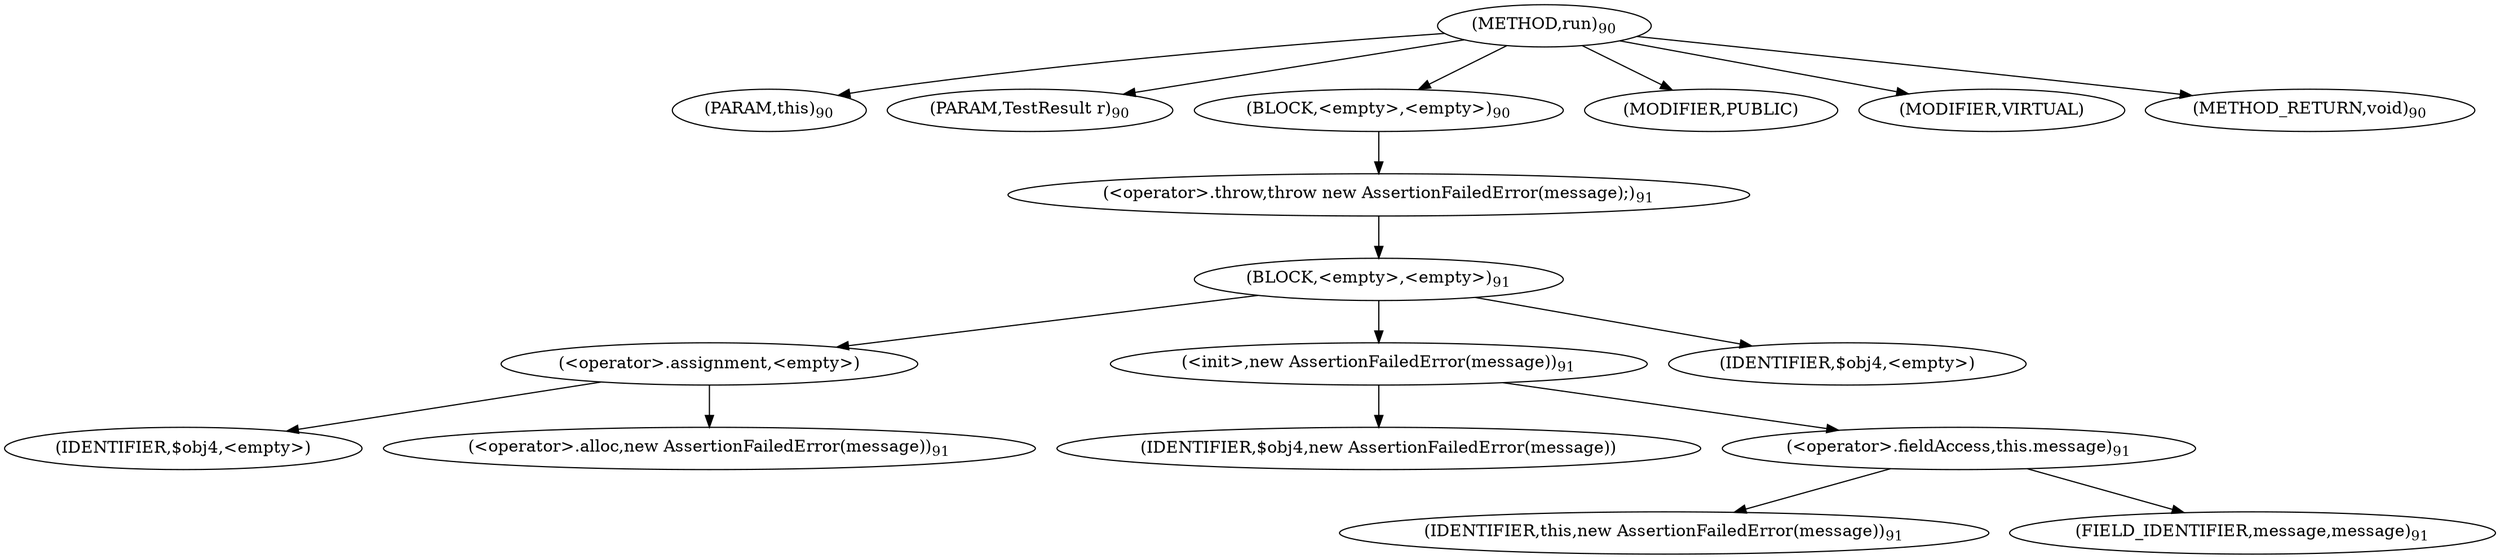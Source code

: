 digraph "run" {  
"168" [label = <(METHOD,run)<SUB>90</SUB>> ]
"169" [label = <(PARAM,this)<SUB>90</SUB>> ]
"170" [label = <(PARAM,TestResult r)<SUB>90</SUB>> ]
"171" [label = <(BLOCK,&lt;empty&gt;,&lt;empty&gt;)<SUB>90</SUB>> ]
"172" [label = <(&lt;operator&gt;.throw,throw new AssertionFailedError(message);)<SUB>91</SUB>> ]
"173" [label = <(BLOCK,&lt;empty&gt;,&lt;empty&gt;)<SUB>91</SUB>> ]
"174" [label = <(&lt;operator&gt;.assignment,&lt;empty&gt;)> ]
"175" [label = <(IDENTIFIER,$obj4,&lt;empty&gt;)> ]
"176" [label = <(&lt;operator&gt;.alloc,new AssertionFailedError(message))<SUB>91</SUB>> ]
"177" [label = <(&lt;init&gt;,new AssertionFailedError(message))<SUB>91</SUB>> ]
"178" [label = <(IDENTIFIER,$obj4,new AssertionFailedError(message))> ]
"179" [label = <(&lt;operator&gt;.fieldAccess,this.message)<SUB>91</SUB>> ]
"180" [label = <(IDENTIFIER,this,new AssertionFailedError(message))<SUB>91</SUB>> ]
"181" [label = <(FIELD_IDENTIFIER,message,message)<SUB>91</SUB>> ]
"182" [label = <(IDENTIFIER,$obj4,&lt;empty&gt;)> ]
"183" [label = <(MODIFIER,PUBLIC)> ]
"184" [label = <(MODIFIER,VIRTUAL)> ]
"185" [label = <(METHOD_RETURN,void)<SUB>90</SUB>> ]
  "168" -> "169" 
  "168" -> "170" 
  "168" -> "171" 
  "168" -> "183" 
  "168" -> "184" 
  "168" -> "185" 
  "171" -> "172" 
  "172" -> "173" 
  "173" -> "174" 
  "173" -> "177" 
  "173" -> "182" 
  "174" -> "175" 
  "174" -> "176" 
  "177" -> "178" 
  "177" -> "179" 
  "179" -> "180" 
  "179" -> "181" 
}
